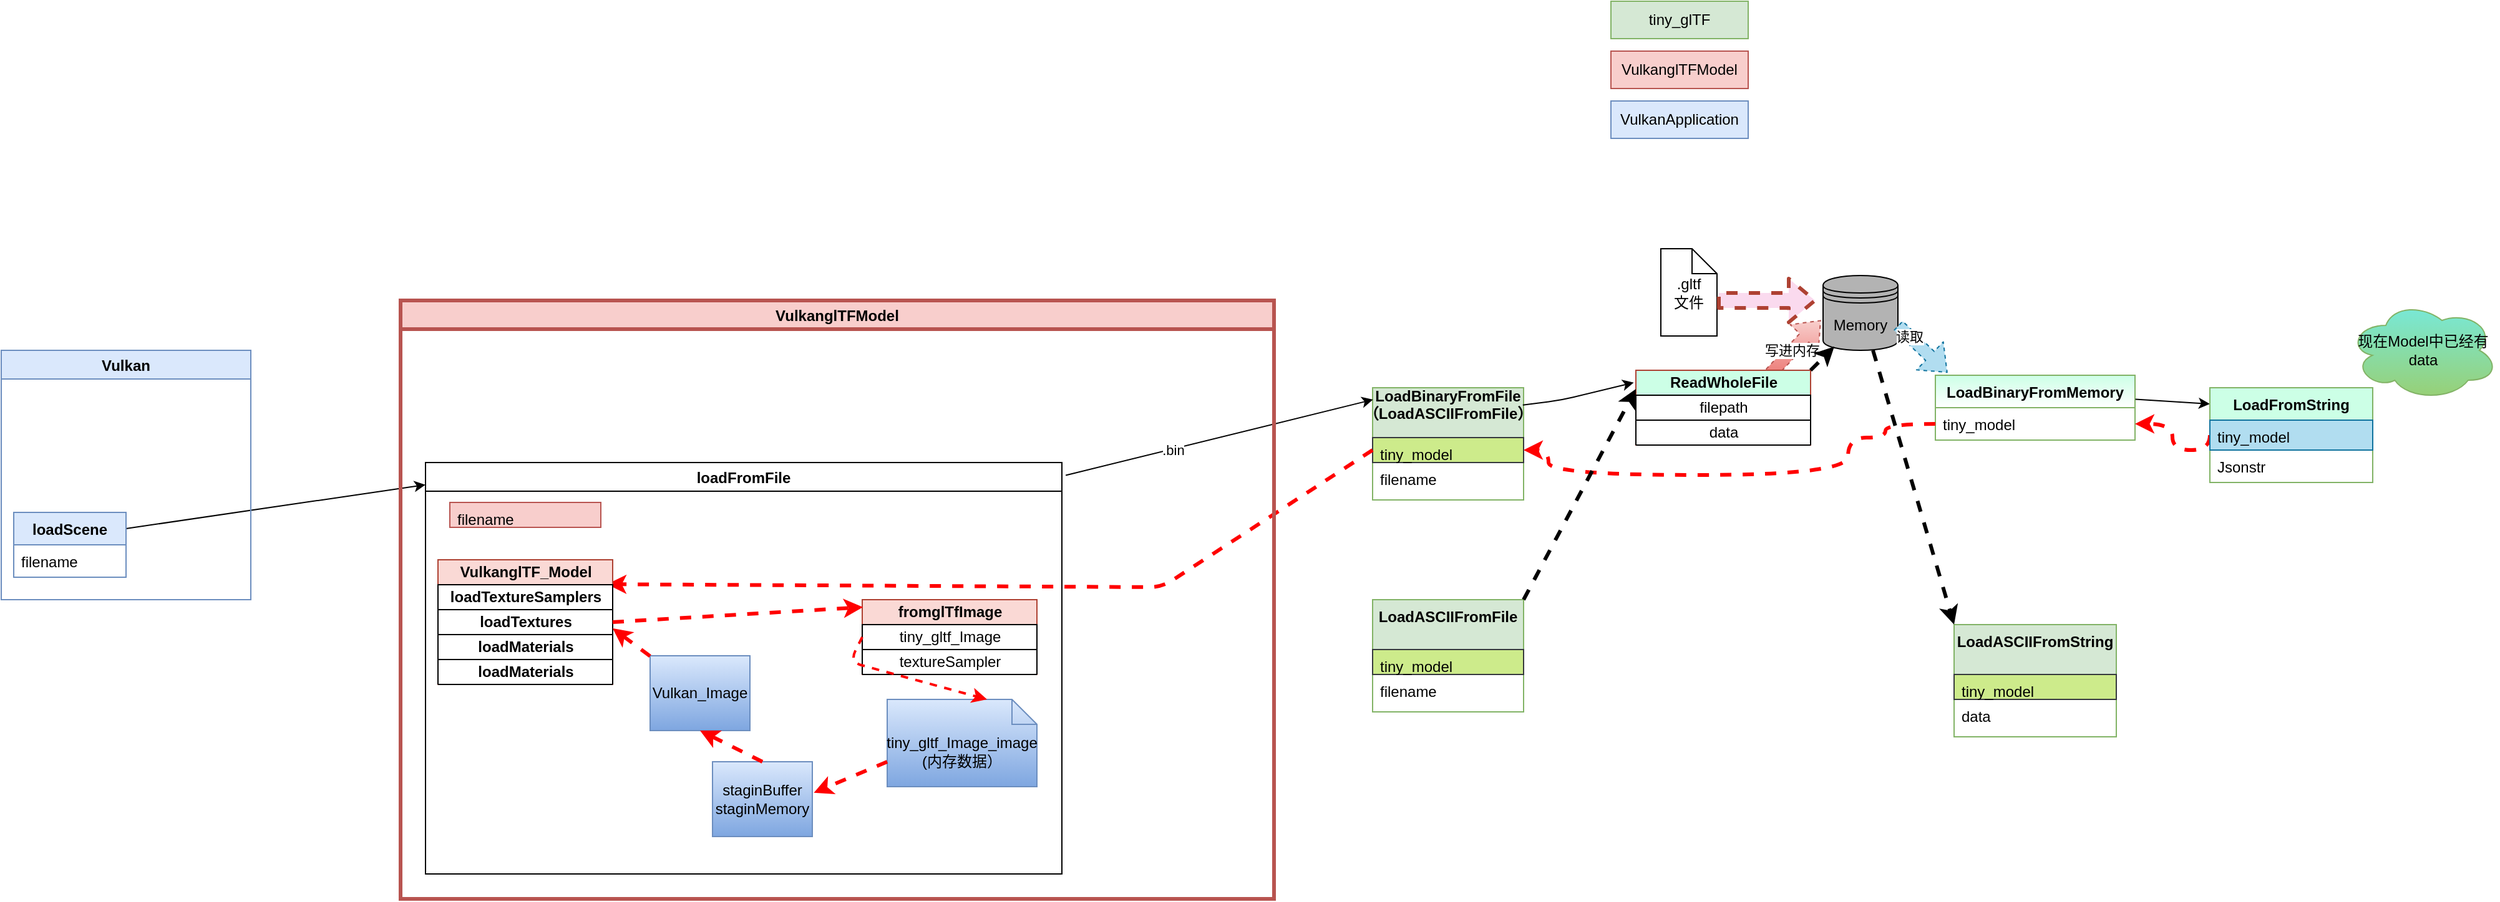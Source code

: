 <mxfile version="13.9.9" type="github">
  <diagram id="CM0YxYGdWrZJXT51vlk3" name="第 1 页">
    <mxGraphModel dx="1761" dy="479" grid="1" gridSize="10" guides="1" tooltips="1" connect="1" arrows="1" fold="1" page="1" pageScale="1" pageWidth="827" pageHeight="1169" math="0" shadow="0">
      <root>
        <mxCell id="0" />
        <mxCell id="1" parent="0" />
        <mxCell id="faCQXywONK161ndu06By-3" value="LoadBinaryFromFile&#xa;（LoadASCIIFromFile）&#xa;" style="swimlane;fontStyle=1;childLayout=stackLayout;horizontal=1;startSize=40;fillColor=#d5e8d4;horizontalStack=0;resizeParent=1;resizeParentMax=0;resizeLast=0;collapsible=1;marginBottom=0;strokeColor=#82b366;" parent="1" vertex="1">
          <mxGeometry x="339" y="310" width="121" height="90" as="geometry">
            <mxRectangle x="310" y="306" width="150" height="30" as="alternateBounds" />
          </mxGeometry>
        </mxCell>
        <mxCell id="faCQXywONK161ndu06By-4" value="tiny_model" style="text;strokeColor=#36393d;fillColor=#cdeb8b;align=left;verticalAlign=top;spacingLeft=4;spacingRight=4;overflow=hidden;rotatable=0;points=[[0,0.5],[1,0.5]];portConstraint=eastwest;" parent="faCQXywONK161ndu06By-3" vertex="1">
          <mxGeometry y="40" width="121" height="20" as="geometry" />
        </mxCell>
        <mxCell id="faCQXywONK161ndu06By-5" value="filename" style="text;strokeColor=none;fillColor=none;align=left;verticalAlign=top;spacingLeft=4;spacingRight=4;overflow=hidden;rotatable=0;points=[[0,0.5],[1,0.5]];portConstraint=eastwest;" parent="faCQXywONK161ndu06By-3" vertex="1">
          <mxGeometry y="60" width="121" height="30" as="geometry" />
        </mxCell>
        <mxCell id="faCQXywONK161ndu06By-13" value="" style="endArrow=classic;html=1;entryX=-0.017;entryY=0.151;entryDx=0;entryDy=0;entryPerimeter=0;exitX=0.995;exitY=0.154;exitDx=0;exitDy=0;exitPerimeter=0;" parent="1" source="faCQXywONK161ndu06By-3" edge="1">
          <mxGeometry width="50" height="50" relative="1" as="geometry">
            <mxPoint x="470" y="310" as="sourcePoint" />
            <mxPoint x="548.3" y="305.852" as="targetPoint" />
            <Array as="points">
              <mxPoint x="490" y="320" />
            </Array>
          </mxGeometry>
        </mxCell>
        <mxCell id="faCQXywONK161ndu06By-18" value="tiny_glTF" style="rounded=0;whiteSpace=wrap;html=1;fillColor=#d5e8d4;strokeColor=#82b366;" parent="1" vertex="1">
          <mxGeometry x="530" width="110" height="30" as="geometry" />
        </mxCell>
        <mxCell id="faCQXywONK161ndu06By-19" value="VulkanglTFModel" style="rounded=0;whiteSpace=wrap;html=1;fillColor=#f8cecc;strokeColor=#b85450;" parent="1" vertex="1">
          <mxGeometry x="530" y="40" width="110" height="30" as="geometry" />
        </mxCell>
        <mxCell id="faCQXywONK161ndu06By-20" value="VulkanApplication" style="rounded=0;whiteSpace=wrap;html=1;fillColor=#dae8fc;strokeColor=#6c8ebf;" parent="1" vertex="1">
          <mxGeometry x="530" y="80" width="110" height="30" as="geometry" />
        </mxCell>
        <mxCell id="faCQXywONK161ndu06By-25" value="" style="endArrow=classic;html=1;entryX=0;entryY=0.054;entryDx=0;entryDy=0;entryPerimeter=0;exitX=1;exitY=0.25;exitDx=0;exitDy=0;" parent="1" source="faCQXywONK161ndu06By-21" target="ajMnAxzSyxpKC6vZ1B0v-7" edge="1">
          <mxGeometry width="50" height="50" relative="1" as="geometry">
            <mxPoint x="120" y="367" as="sourcePoint" />
            <mxPoint x="-149.23" y="176.968" as="targetPoint" />
          </mxGeometry>
        </mxCell>
        <mxCell id="faCQXywONK161ndu06By-26" value="" style="endArrow=classic;html=1;entryX=0.003;entryY=0.106;entryDx=0;entryDy=0;entryPerimeter=0;exitX=1.006;exitY=0.031;exitDx=0;exitDy=0;exitPerimeter=0;" parent="1" source="ajMnAxzSyxpKC6vZ1B0v-7" target="faCQXywONK161ndu06By-3" edge="1">
          <mxGeometry width="50" height="50" relative="1" as="geometry">
            <mxPoint x="-40" y="183.0" as="sourcePoint" />
            <mxPoint x="330" y="283" as="targetPoint" />
          </mxGeometry>
        </mxCell>
        <mxCell id="faCQXywONK161ndu06By-32" value=".bin" style="edgeLabel;html=1;align=center;verticalAlign=middle;resizable=0;points=[];" parent="faCQXywONK161ndu06By-26" vertex="1" connectable="0">
          <mxGeometry x="-0.306" y="-1" relative="1" as="geometry">
            <mxPoint as="offset" />
          </mxGeometry>
        </mxCell>
        <mxCell id="faCQXywONK161ndu06By-33" value="Memory" style="shape=datastore;whiteSpace=wrap;html=1;fillColor=#B3B3B3;" parent="1" vertex="1">
          <mxGeometry x="700" y="220" width="60" height="60" as="geometry" />
        </mxCell>
        <mxCell id="faCQXywONK161ndu06By-34" value="写进内存" style="shape=flexArrow;endArrow=classic;html=1;dashed=1;strokeColor=#b85450;entryX=-0.028;entryY=0.597;entryDx=0;entryDy=0;entryPerimeter=0;exitX=1.021;exitY=0.131;exitDx=0;exitDy=0;exitPerimeter=0;gradientColor=#ea6b66;fillColor=#f8cecc;" parent="1" target="faCQXywONK161ndu06By-33" edge="1">
          <mxGeometry width="50" height="50" relative="1" as="geometry">
            <mxPoint x="652.1" y="304.812" as="sourcePoint" />
            <mxPoint x="700" y="248" as="targetPoint" />
          </mxGeometry>
        </mxCell>
        <mxCell id="faCQXywONK161ndu06By-35" value="LoadBinaryFromMemory" style="swimlane;fontStyle=1;childLayout=stackLayout;horizontal=1;startSize=26;horizontalStack=0;resizeParent=1;resizeParentMax=0;resizeLast=0;collapsible=1;marginBottom=0;strokeColor=#82b366;fillColor=#CCFFE6;gradientColor=#ffffff;" parent="1" vertex="1">
          <mxGeometry x="790" y="300" width="160" height="52" as="geometry" />
        </mxCell>
        <mxCell id="faCQXywONK161ndu06By-36" value="tiny_model" style="text;strokeColor=none;fillColor=none;align=left;verticalAlign=top;spacingLeft=4;spacingRight=4;overflow=hidden;rotatable=0;points=[[0,0.5],[1,0.5]];portConstraint=eastwest;" parent="faCQXywONK161ndu06By-35" vertex="1">
          <mxGeometry y="26" width="160" height="26" as="geometry" />
        </mxCell>
        <mxCell id="faCQXywONK161ndu06By-38" value="" style="shape=flexArrow;endArrow=classic;html=1;dashed=1;strokeColor=#10739e;entryX=0.061;entryY=-0.04;entryDx=0;entryDy=0;entryPerimeter=0;fillColor=#b1ddf0;" parent="1" target="faCQXywONK161ndu06By-35" edge="1">
          <mxGeometry width="50" height="50" relative="1" as="geometry">
            <mxPoint x="760" y="260" as="sourcePoint" />
            <mxPoint x="810" y="210" as="targetPoint" />
          </mxGeometry>
        </mxCell>
        <mxCell id="faCQXywONK161ndu06By-39" value="读取" style="edgeLabel;html=1;align=center;verticalAlign=middle;resizable=0;points=[];" parent="faCQXywONK161ndu06By-38" vertex="1" connectable="0">
          <mxGeometry x="-0.565" relative="1" as="geometry">
            <mxPoint as="offset" />
          </mxGeometry>
        </mxCell>
        <mxCell id="faCQXywONK161ndu06By-40" value="现在Model中已经有data" style="ellipse;shape=cloud;whiteSpace=wrap;html=1;gradientColor=#97d077;strokeColor=#82b366;fillColor=#79E8D5;" parent="1" vertex="1">
          <mxGeometry x="1121" y="240" width="120" height="80" as="geometry" />
        </mxCell>
        <mxCell id="faCQXywONK161ndu06By-41" value="" style="endArrow=classic;html=1;dashed=1;edgeStyle=orthogonalEdgeStyle;curved=1;strokeColor=#FF0000;strokeWidth=3;exitX=0;exitY=0.5;exitDx=0;exitDy=0;entryX=1;entryY=0.5;entryDx=0;entryDy=0;" parent="1" source="faCQXywONK161ndu06By-77" target="faCQXywONK161ndu06By-36" edge="1">
          <mxGeometry width="50" height="50" relative="1" as="geometry">
            <mxPoint x="950" y="309.97" as="sourcePoint" />
            <mxPoint x="460" y="358" as="targetPoint" />
            <Array as="points">
              <mxPoint x="1010" y="360" />
              <mxPoint x="980" y="360" />
              <mxPoint x="980" y="339" />
            </Array>
          </mxGeometry>
        </mxCell>
        <mxCell id="faCQXywONK161ndu06By-47" value="" style="endArrow=classic;html=1;dashed=1;strokeColor=#FF0000;exitX=0;exitY=0.5;exitDx=0;exitDy=0;strokeWidth=3;entryX=0.968;entryY=0.196;entryDx=0;entryDy=0;entryPerimeter=0;" parent="1" source="faCQXywONK161ndu06By-4" target="faCQXywONK161ndu06By-42" edge="1">
          <mxGeometry width="50" height="50" relative="1" as="geometry">
            <mxPoint x="100" y="530" as="sourcePoint" />
            <mxPoint x="150" y="480" as="targetPoint" />
            <Array as="points">
              <mxPoint x="170" y="470" />
            </Array>
          </mxGeometry>
        </mxCell>
        <mxCell id="faCQXywONK161ndu06By-53" value=".gltf&lt;br&gt;文件" style="shape=note;size=20;whiteSpace=wrap;html=1;" parent="1" vertex="1">
          <mxGeometry x="570" y="198.5" width="45" height="70" as="geometry" />
        </mxCell>
        <mxCell id="faCQXywONK161ndu06By-61" value="" style="shape=flexArrow;endArrow=classic;html=1;dashed=1;strokeColor=#ae4132;strokeWidth=3;fillColor=#FADAEE;" parent="1" edge="1">
          <mxGeometry width="50" height="50" relative="1" as="geometry">
            <mxPoint x="615" y="240" as="sourcePoint" />
            <mxPoint x="695" y="240" as="targetPoint" />
          </mxGeometry>
        </mxCell>
        <mxCell id="faCQXywONK161ndu06By-70" value="" style="endArrow=classic;html=1;strokeWidth=1;fillColor=#FADAEE;entryX=0;entryY=0.25;entryDx=0;entryDy=0;exitX=1.002;exitY=0.371;exitDx=0;exitDy=0;exitPerimeter=0;" parent="1" source="faCQXywONK161ndu06By-35" edge="1">
          <mxGeometry width="50" height="50" relative="1" as="geometry">
            <mxPoint x="950" y="314" as="sourcePoint" />
            <mxPoint x="1010" y="323" as="targetPoint" />
          </mxGeometry>
        </mxCell>
        <mxCell id="faCQXywONK161ndu06By-76" value="LoadFromString" style="swimlane;fontStyle=1;childLayout=stackLayout;horizontal=1;startSize=26;horizontalStack=0;resizeParent=1;resizeParentMax=0;resizeLast=0;collapsible=1;marginBottom=0;strokeColor=#82b366;fillColor=#CCFFE6;" parent="1" vertex="1">
          <mxGeometry x="1010" y="310" width="130.5" height="76" as="geometry" />
        </mxCell>
        <mxCell id="faCQXywONK161ndu06By-77" value="tiny_model" style="text;strokeColor=#10739e;fillColor=#b1ddf0;align=left;verticalAlign=top;spacingLeft=4;spacingRight=4;overflow=hidden;rotatable=0;points=[[0,0.5],[1,0.5]];portConstraint=eastwest;" parent="faCQXywONK161ndu06By-76" vertex="1">
          <mxGeometry y="26" width="130.5" height="24" as="geometry" />
        </mxCell>
        <mxCell id="faCQXywONK161ndu06By-78" value="Jsonstr" style="text;strokeColor=none;fillColor=none;align=left;verticalAlign=top;spacingLeft=4;spacingRight=4;overflow=hidden;rotatable=0;points=[[0,0.5],[1,0.5]];portConstraint=eastwest;" parent="faCQXywONK161ndu06By-76" vertex="1">
          <mxGeometry y="50" width="130.5" height="26" as="geometry" />
        </mxCell>
        <mxCell id="faCQXywONK161ndu06By-82" value="ReadWholeFile" style="swimlane;html=1;childLayout=stackLayout;resizeParent=1;resizeParentMax=0;horizontal=1;startSize=20;horizontalStack=0;strokeColor=#ae4132;fillColor=#CCFFE6;" parent="1" vertex="1">
          <mxGeometry x="550" y="296" width="140" height="60" as="geometry" />
        </mxCell>
        <mxCell id="faCQXywONK161ndu06By-83" value="&lt;span style=&quot;font-weight: 400 ; text-align: left&quot;&gt;filepath&lt;/span&gt;" style="swimlane;html=1;startSize=20;horizontal=0;" parent="faCQXywONK161ndu06By-82" vertex="1" collapsed="1">
          <mxGeometry y="20" width="140" height="20" as="geometry">
            <mxRectangle y="20" width="210" height="120" as="alternateBounds" />
          </mxGeometry>
        </mxCell>
        <mxCell id="faCQXywONK161ndu06By-84" value="&lt;span style=&quot;font-weight: normal&quot;&gt;data&lt;/span&gt;" style="swimlane;html=1;startSize=20;horizontal=0;" parent="faCQXywONK161ndu06By-82" vertex="1" collapsed="1">
          <mxGeometry y="40" width="140" height="20" as="geometry">
            <mxRectangle y="40" width="210" height="120" as="alternateBounds" />
          </mxGeometry>
        </mxCell>
        <mxCell id="faCQXywONK161ndu06By-88" value="" style="endArrow=classic;html=1;dashed=1;edgeStyle=orthogonalEdgeStyle;curved=1;strokeColor=#FF0000;strokeWidth=3;exitX=0;exitY=0.5;exitDx=0;exitDy=0;entryX=1;entryY=0.5;entryDx=0;entryDy=0;" parent="1" source="faCQXywONK161ndu06By-36" target="faCQXywONK161ndu06By-4" edge="1">
          <mxGeometry width="50" height="50" relative="1" as="geometry">
            <mxPoint x="750" y="354.49" as="sourcePoint" />
            <mxPoint x="690" y="344.49" as="targetPoint" />
            <Array as="points">
              <mxPoint x="750" y="339" />
              <mxPoint x="750" y="350" />
              <mxPoint x="720" y="350" />
              <mxPoint x="720" y="380" />
              <mxPoint x="480" y="380" />
              <mxPoint x="480" y="360" />
            </Array>
          </mxGeometry>
        </mxCell>
        <mxCell id="ajMnAxzSyxpKC6vZ1B0v-1" value="Vulkan" style="swimlane;fillColor=#dae8fc;strokeColor=#6c8ebf;" vertex="1" parent="1">
          <mxGeometry x="-760" y="280" width="200" height="200" as="geometry" />
        </mxCell>
        <mxCell id="faCQXywONK161ndu06By-21" value="loadScene" style="swimlane;fontStyle=1;childLayout=stackLayout;horizontal=1;startSize=26;fillColor=#dae8fc;horizontalStack=0;resizeParent=1;resizeParentMax=0;resizeLast=0;collapsible=1;marginBottom=0;strokeColor=#6c8ebf;" parent="ajMnAxzSyxpKC6vZ1B0v-1" vertex="1">
          <mxGeometry x="10" y="130" width="90" height="52" as="geometry" />
        </mxCell>
        <mxCell id="faCQXywONK161ndu06By-22" value="filename" style="text;strokeColor=none;fillColor=none;align=left;verticalAlign=top;spacingLeft=4;spacingRight=4;overflow=hidden;rotatable=0;points=[[0,0.5],[1,0.5]];portConstraint=eastwest;" parent="faCQXywONK161ndu06By-21" vertex="1">
          <mxGeometry y="26" width="90" height="26" as="geometry" />
        </mxCell>
        <mxCell id="ajMnAxzSyxpKC6vZ1B0v-2" value="VulkanglTFModel" style="swimlane;startSize=23;fillColor=#f8cecc;strokeColor=#b85450;strokeWidth=3;" vertex="1" parent="1">
          <mxGeometry x="-440" y="240" width="700" height="480" as="geometry">
            <mxRectangle x="-200" y="310" width="130" height="23" as="alternateBounds" />
          </mxGeometry>
        </mxCell>
        <mxCell id="ajMnAxzSyxpKC6vZ1B0v-7" value="loadFromFile" style="swimlane;" vertex="1" parent="ajMnAxzSyxpKC6vZ1B0v-2">
          <mxGeometry x="20" y="130" width="510" height="330" as="geometry" />
        </mxCell>
        <mxCell id="faCQXywONK161ndu06By-42" value="VulkanglTF_Model" style="swimlane;html=1;childLayout=stackLayout;resizeParent=1;resizeParentMax=0;horizontal=1;startSize=20;horizontalStack=0;fillColor=#fad9d5;strokeColor=#ae4132;" parent="ajMnAxzSyxpKC6vZ1B0v-7" vertex="1">
          <mxGeometry x="10" y="78" width="140" height="100" as="geometry">
            <mxRectangle x="10" y="480" width="140" height="20" as="alternateBounds" />
          </mxGeometry>
        </mxCell>
        <mxCell id="faCQXywONK161ndu06By-43" value="loadTextureSamplers" style="swimlane;html=1;startSize=20;horizontal=0;" parent="faCQXywONK161ndu06By-42" vertex="1" collapsed="1">
          <mxGeometry y="20" width="140" height="20" as="geometry">
            <mxRectangle y="20" width="210" height="120" as="alternateBounds" />
          </mxGeometry>
        </mxCell>
        <mxCell id="faCQXywONK161ndu06By-44" value="loadTextures" style="swimlane;html=1;startSize=20;horizontal=0;" parent="faCQXywONK161ndu06By-42" vertex="1" collapsed="1">
          <mxGeometry y="40" width="140" height="20" as="geometry">
            <mxRectangle y="40" width="140" height="120" as="alternateBounds" />
          </mxGeometry>
        </mxCell>
        <mxCell id="faCQXywONK161ndu06By-45" value="loadMaterials" style="swimlane;html=1;startSize=20;horizontal=0;" parent="faCQXywONK161ndu06By-42" vertex="1" collapsed="1">
          <mxGeometry y="60" width="140" height="20" as="geometry">
            <mxRectangle y="60" width="140" height="120" as="alternateBounds" />
          </mxGeometry>
        </mxCell>
        <mxCell id="faCQXywONK161ndu06By-51" value="loadMaterials" style="swimlane;html=1;startSize=20;horizontal=0;" parent="faCQXywONK161ndu06By-42" vertex="1" collapsed="1">
          <mxGeometry y="80" width="140" height="20" as="geometry">
            <mxRectangle y="60" width="140" height="120" as="alternateBounds" />
          </mxGeometry>
        </mxCell>
        <mxCell id="ajMnAxzSyxpKC6vZ1B0v-6" value="filename" style="text;strokeColor=#b85450;fillColor=#f8cecc;align=left;verticalAlign=top;spacingLeft=4;spacingRight=4;overflow=hidden;rotatable=0;points=[[0,0.5],[1,0.5]];portConstraint=eastwest;" vertex="1" parent="ajMnAxzSyxpKC6vZ1B0v-7">
          <mxGeometry x="19.5" y="32" width="121" height="20" as="geometry" />
        </mxCell>
        <mxCell id="faCQXywONK161ndu06By-106" value="Vulkan_Image" style="rounded=0;whiteSpace=wrap;html=1;fillColor=#dae8fc;gradientColor=#7ea6e0;strokeColor=#6c8ebf;" parent="ajMnAxzSyxpKC6vZ1B0v-7" vertex="1">
          <mxGeometry x="180" y="155" width="80" height="60" as="geometry" />
        </mxCell>
        <mxCell id="faCQXywONK161ndu06By-109" value="" style="endArrow=classic;html=1;strokeWidth=3;fillColor=#fff2cc;entryX=1;entryY=0.75;entryDx=0;entryDy=0;gradientColor=#ffd966;dashed=1;strokeColor=#FF0000;" parent="ajMnAxzSyxpKC6vZ1B0v-7" source="faCQXywONK161ndu06By-106" target="faCQXywONK161ndu06By-44" edge="1">
          <mxGeometry width="50" height="50" relative="1" as="geometry">
            <mxPoint x="420" y="170" as="sourcePoint" />
            <mxPoint x="470" y="120" as="targetPoint" />
          </mxGeometry>
        </mxCell>
        <mxCell id="faCQXywONK161ndu06By-100" value="staginBuffer&lt;br&gt;staginMemory" style="rounded=0;whiteSpace=wrap;html=1;fillColor=#dae8fc;gradientColor=#7ea6e0;strokeColor=#6c8ebf;" parent="ajMnAxzSyxpKC6vZ1B0v-7" vertex="1">
          <mxGeometry x="230" y="240" width="80" height="60" as="geometry" />
        </mxCell>
        <mxCell id="faCQXywONK161ndu06By-108" value="" style="endArrow=classic;html=1;strokeWidth=3;fillColor=#fff2cc;entryX=0.5;entryY=1;entryDx=0;entryDy=0;gradientColor=#ffd966;exitX=0.5;exitY=0;exitDx=0;exitDy=0;strokeColor=#FF0000;dashed=1;" parent="ajMnAxzSyxpKC6vZ1B0v-7" source="faCQXywONK161ndu06By-100" target="faCQXywONK161ndu06By-106" edge="1">
          <mxGeometry width="50" height="50" relative="1" as="geometry">
            <mxPoint x="460" y="270" as="sourcePoint" />
            <mxPoint x="510" y="220" as="targetPoint" />
          </mxGeometry>
        </mxCell>
        <mxCell id="faCQXywONK161ndu06By-97" value="&lt;br&gt;tiny_gltf_Image_image&lt;br&gt;(内存数据）" style="shape=note;size=20;whiteSpace=wrap;html=1;fillColor=#dae8fc;gradientColor=#7ea6e0;strokeColor=#6c8ebf;" parent="ajMnAxzSyxpKC6vZ1B0v-7" vertex="1">
          <mxGeometry x="370" y="190" width="120" height="70" as="geometry" />
        </mxCell>
        <mxCell id="faCQXywONK161ndu06By-89" value="fromglTfImage" style="swimlane;html=1;childLayout=stackLayout;resizeParent=1;resizeParentMax=0;horizontal=1;startSize=20;horizontalStack=0;fillColor=#fad9d5;strokeColor=#ae4132;" parent="ajMnAxzSyxpKC6vZ1B0v-7" vertex="1">
          <mxGeometry x="350" y="110" width="140" height="60" as="geometry" />
        </mxCell>
        <mxCell id="faCQXywONK161ndu06By-90" value="&lt;span style=&quot;font-weight: normal&quot;&gt;tiny_gltf_Image&lt;/span&gt;" style="swimlane;html=1;startSize=20;horizontal=0;" parent="faCQXywONK161ndu06By-89" vertex="1" collapsed="1">
          <mxGeometry y="20" width="140" height="20" as="geometry">
            <mxRectangle y="20" width="140" height="120" as="alternateBounds" />
          </mxGeometry>
        </mxCell>
        <mxCell id="faCQXywONK161ndu06By-91" value="&lt;span style=&quot;font-weight: normal&quot;&gt;textureSampler&lt;/span&gt;" style="swimlane;html=1;startSize=20;horizontal=0;" parent="faCQXywONK161ndu06By-89" vertex="1" collapsed="1">
          <mxGeometry y="40" width="140" height="20" as="geometry">
            <mxRectangle y="40" width="210" height="120" as="alternateBounds" />
          </mxGeometry>
        </mxCell>
        <mxCell id="faCQXywONK161ndu06By-105" value="" style="endArrow=classic;html=1;strokeWidth=2;fillColor=#ffcd28;exitX=0;exitY=0.5;exitDx=0;exitDy=0;entryX=0.667;entryY=0;entryDx=0;entryDy=0;entryPerimeter=0;gradientColor=#ffa500;strokeColor=#FF0000;dashed=1;" parent="ajMnAxzSyxpKC6vZ1B0v-7" source="faCQXywONK161ndu06By-90" target="faCQXywONK161ndu06By-97" edge="1">
          <mxGeometry width="50" height="50" relative="1" as="geometry">
            <mxPoint x="740" y="250" as="sourcePoint" />
            <mxPoint x="790" y="200" as="targetPoint" />
            <Array as="points">
              <mxPoint x="340" y="160" />
            </Array>
          </mxGeometry>
        </mxCell>
        <mxCell id="faCQXywONK161ndu06By-94" value="" style="endArrow=classic;html=1;strokeWidth=3;fillColor=#f8cecc;entryX=0.004;entryY=0.1;entryDx=0;entryDy=0;entryPerimeter=0;exitX=1;exitY=0.5;exitDx=0;exitDy=0;gradientColor=#ea6b66;strokeColor=#FF0000;dashed=1;" parent="ajMnAxzSyxpKC6vZ1B0v-7" source="faCQXywONK161ndu06By-44" target="faCQXywONK161ndu06By-89" edge="1">
          <mxGeometry width="50" height="50" relative="1" as="geometry">
            <mxPoint x="560" y="150" as="sourcePoint" />
            <mxPoint x="600" y="100" as="targetPoint" />
          </mxGeometry>
        </mxCell>
        <mxCell id="ajMnAxzSyxpKC6vZ1B0v-9" value="" style="endArrow=classic;html=1;entryX=1.015;entryY=0.415;entryDx=0;entryDy=0;entryPerimeter=0;fillColor=#ffe6cc;strokeWidth=3;strokeColor=#FF0000;dashed=1;" edge="1" parent="ajMnAxzSyxpKC6vZ1B0v-7" target="faCQXywONK161ndu06By-100">
          <mxGeometry width="50" height="50" relative="1" as="geometry">
            <mxPoint x="370" y="240" as="sourcePoint" />
            <mxPoint x="420" y="190" as="targetPoint" />
          </mxGeometry>
        </mxCell>
        <mxCell id="ajMnAxzSyxpKC6vZ1B0v-14" value="LoadASCIIFromFile&#xa;" style="swimlane;fontStyle=1;childLayout=stackLayout;horizontal=1;startSize=40;fillColor=#d5e8d4;horizontalStack=0;resizeParent=1;resizeParentMax=0;resizeLast=0;collapsible=1;marginBottom=0;strokeColor=#82b366;" vertex="1" parent="1">
          <mxGeometry x="339" y="480" width="121" height="90" as="geometry">
            <mxRectangle x="310" y="306" width="150" height="30" as="alternateBounds" />
          </mxGeometry>
        </mxCell>
        <mxCell id="ajMnAxzSyxpKC6vZ1B0v-15" value="tiny_model" style="text;strokeColor=#36393d;fillColor=#cdeb8b;align=left;verticalAlign=top;spacingLeft=4;spacingRight=4;overflow=hidden;rotatable=0;points=[[0,0.5],[1,0.5]];portConstraint=eastwest;" vertex="1" parent="ajMnAxzSyxpKC6vZ1B0v-14">
          <mxGeometry y="40" width="121" height="20" as="geometry" />
        </mxCell>
        <mxCell id="ajMnAxzSyxpKC6vZ1B0v-16" value="filename" style="text;strokeColor=none;fillColor=none;align=left;verticalAlign=top;spacingLeft=4;spacingRight=4;overflow=hidden;rotatable=0;points=[[0,0.5],[1,0.5]];portConstraint=eastwest;" vertex="1" parent="ajMnAxzSyxpKC6vZ1B0v-14">
          <mxGeometry y="60" width="121" height="30" as="geometry" />
        </mxCell>
        <mxCell id="ajMnAxzSyxpKC6vZ1B0v-17" value="" style="endArrow=classic;html=1;strokeWidth=3;entryX=0;entryY=0.25;entryDx=0;entryDy=0;dashed=1;" edge="1" parent="1" target="faCQXywONK161ndu06By-82">
          <mxGeometry width="50" height="50" relative="1" as="geometry">
            <mxPoint x="460" y="480" as="sourcePoint" />
            <mxPoint x="510" y="430" as="targetPoint" />
          </mxGeometry>
        </mxCell>
        <mxCell id="ajMnAxzSyxpKC6vZ1B0v-18" value="" style="endArrow=classic;html=1;strokeWidth=3;entryX=0.15;entryY=0.95;entryDx=0;entryDy=0;dashed=1;entryPerimeter=0;" edge="1" parent="1" target="faCQXywONK161ndu06By-33">
          <mxGeometry width="50" height="50" relative="1" as="geometry">
            <mxPoint x="690" y="296" as="sourcePoint" />
            <mxPoint x="780" y="127" as="targetPoint" />
          </mxGeometry>
        </mxCell>
        <mxCell id="ajMnAxzSyxpKC6vZ1B0v-19" value="LoadASCIIFromString&#xa;" style="swimlane;fontStyle=1;childLayout=stackLayout;horizontal=1;startSize=40;fillColor=#d5e8d4;horizontalStack=0;resizeParent=1;resizeParentMax=0;resizeLast=0;collapsible=1;marginBottom=0;strokeColor=#82b366;" vertex="1" parent="1">
          <mxGeometry x="805" y="500" width="130" height="90" as="geometry">
            <mxRectangle x="310" y="306" width="150" height="30" as="alternateBounds" />
          </mxGeometry>
        </mxCell>
        <mxCell id="ajMnAxzSyxpKC6vZ1B0v-20" value="tiny_model" style="text;strokeColor=#36393d;fillColor=#cdeb8b;align=left;verticalAlign=top;spacingLeft=4;spacingRight=4;overflow=hidden;rotatable=0;points=[[0,0.5],[1,0.5]];portConstraint=eastwest;" vertex="1" parent="ajMnAxzSyxpKC6vZ1B0v-19">
          <mxGeometry y="40" width="130" height="20" as="geometry" />
        </mxCell>
        <mxCell id="ajMnAxzSyxpKC6vZ1B0v-21" value="data" style="text;strokeColor=none;fillColor=none;align=left;verticalAlign=top;spacingLeft=4;spacingRight=4;overflow=hidden;rotatable=0;points=[[0,0.5],[1,0.5]];portConstraint=eastwest;" vertex="1" parent="ajMnAxzSyxpKC6vZ1B0v-19">
          <mxGeometry y="60" width="130" height="30" as="geometry" />
        </mxCell>
        <mxCell id="ajMnAxzSyxpKC6vZ1B0v-22" value="" style="endArrow=classic;html=1;strokeWidth=3;entryX=0;entryY=0;entryDx=0;entryDy=0;dashed=1;" edge="1" parent="1" target="ajMnAxzSyxpKC6vZ1B0v-19">
          <mxGeometry width="50" height="50" relative="1" as="geometry">
            <mxPoint x="740" y="280" as="sourcePoint" />
            <mxPoint x="830" y="111" as="targetPoint" />
          </mxGeometry>
        </mxCell>
      </root>
    </mxGraphModel>
  </diagram>
</mxfile>
